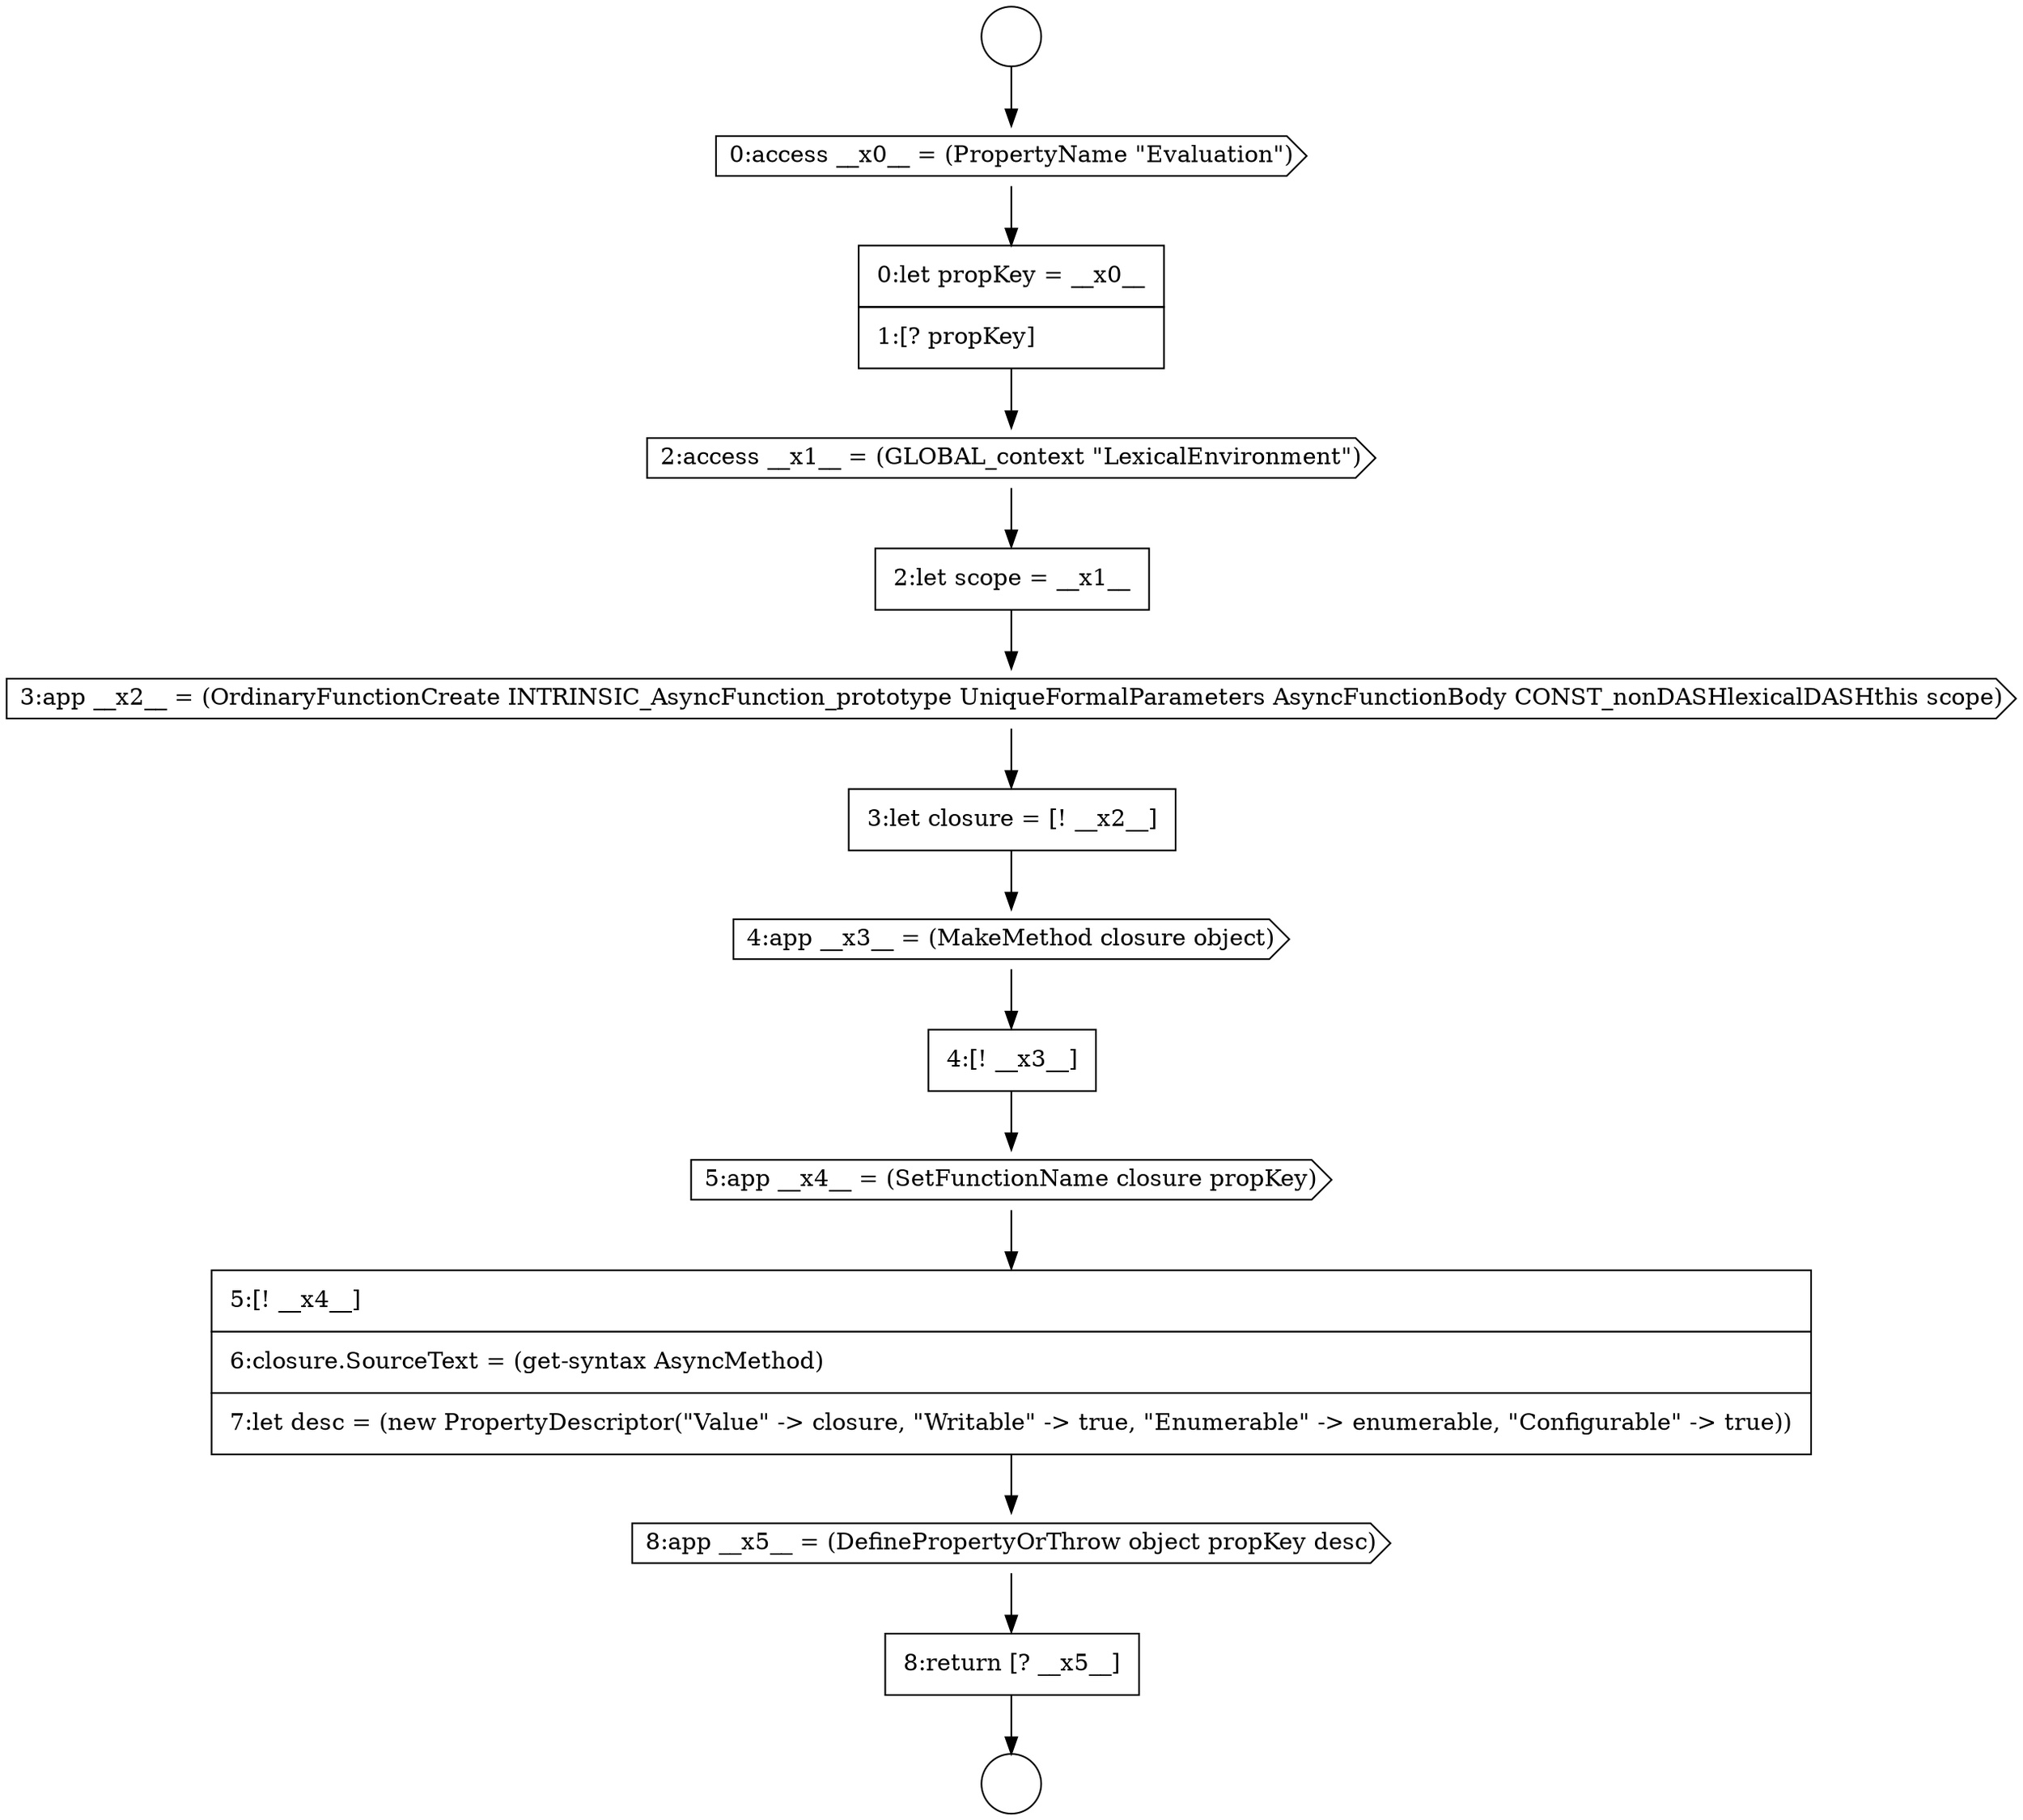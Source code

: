 digraph {
  node9929 [shape=cds, label=<<font color="black">0:access __x0__ = (PropertyName &quot;Evaluation&quot;)</font>> color="black" fillcolor="white" style=filled]
  node9933 [shape=cds, label=<<font color="black">3:app __x2__ = (OrdinaryFunctionCreate INTRINSIC_AsyncFunction_prototype UniqueFormalParameters AsyncFunctionBody CONST_nonDASHlexicalDASHthis scope)</font>> color="black" fillcolor="white" style=filled]
  node9938 [shape=none, margin=0, label=<<font color="black">
    <table border="0" cellborder="1" cellspacing="0" cellpadding="10">
      <tr><td align="left">5:[! __x4__]</td></tr>
      <tr><td align="left">6:closure.SourceText = (get-syntax AsyncMethod)</td></tr>
      <tr><td align="left">7:let desc = (new PropertyDescriptor(&quot;Value&quot; -&gt; closure, &quot;Writable&quot; -&gt; true, &quot;Enumerable&quot; -&gt; enumerable, &quot;Configurable&quot; -&gt; true))</td></tr>
    </table>
  </font>> color="black" fillcolor="white" style=filled]
  node9928 [shape=circle label=" " color="black" fillcolor="white" style=filled]
  node9936 [shape=none, margin=0, label=<<font color="black">
    <table border="0" cellborder="1" cellspacing="0" cellpadding="10">
      <tr><td align="left">4:[! __x3__]</td></tr>
    </table>
  </font>> color="black" fillcolor="white" style=filled]
  node9932 [shape=none, margin=0, label=<<font color="black">
    <table border="0" cellborder="1" cellspacing="0" cellpadding="10">
      <tr><td align="left">2:let scope = __x1__</td></tr>
    </table>
  </font>> color="black" fillcolor="white" style=filled]
  node9939 [shape=cds, label=<<font color="black">8:app __x5__ = (DefinePropertyOrThrow object propKey desc)</font>> color="black" fillcolor="white" style=filled]
  node9935 [shape=cds, label=<<font color="black">4:app __x3__ = (MakeMethod closure object)</font>> color="black" fillcolor="white" style=filled]
  node9931 [shape=cds, label=<<font color="black">2:access __x1__ = (GLOBAL_context &quot;LexicalEnvironment&quot;)</font>> color="black" fillcolor="white" style=filled]
  node9930 [shape=none, margin=0, label=<<font color="black">
    <table border="0" cellborder="1" cellspacing="0" cellpadding="10">
      <tr><td align="left">0:let propKey = __x0__</td></tr>
      <tr><td align="left">1:[? propKey]</td></tr>
    </table>
  </font>> color="black" fillcolor="white" style=filled]
  node9937 [shape=cds, label=<<font color="black">5:app __x4__ = (SetFunctionName closure propKey)</font>> color="black" fillcolor="white" style=filled]
  node9927 [shape=circle label=" " color="black" fillcolor="white" style=filled]
  node9934 [shape=none, margin=0, label=<<font color="black">
    <table border="0" cellborder="1" cellspacing="0" cellpadding="10">
      <tr><td align="left">3:let closure = [! __x2__]</td></tr>
    </table>
  </font>> color="black" fillcolor="white" style=filled]
  node9940 [shape=none, margin=0, label=<<font color="black">
    <table border="0" cellborder="1" cellspacing="0" cellpadding="10">
      <tr><td align="left">8:return [? __x5__]</td></tr>
    </table>
  </font>> color="black" fillcolor="white" style=filled]
  node9933 -> node9934 [ color="black"]
  node9939 -> node9940 [ color="black"]
  node9940 -> node9928 [ color="black"]
  node9930 -> node9931 [ color="black"]
  node9932 -> node9933 [ color="black"]
  node9931 -> node9932 [ color="black"]
  node9937 -> node9938 [ color="black"]
  node9929 -> node9930 [ color="black"]
  node9935 -> node9936 [ color="black"]
  node9938 -> node9939 [ color="black"]
  node9934 -> node9935 [ color="black"]
  node9927 -> node9929 [ color="black"]
  node9936 -> node9937 [ color="black"]
}
